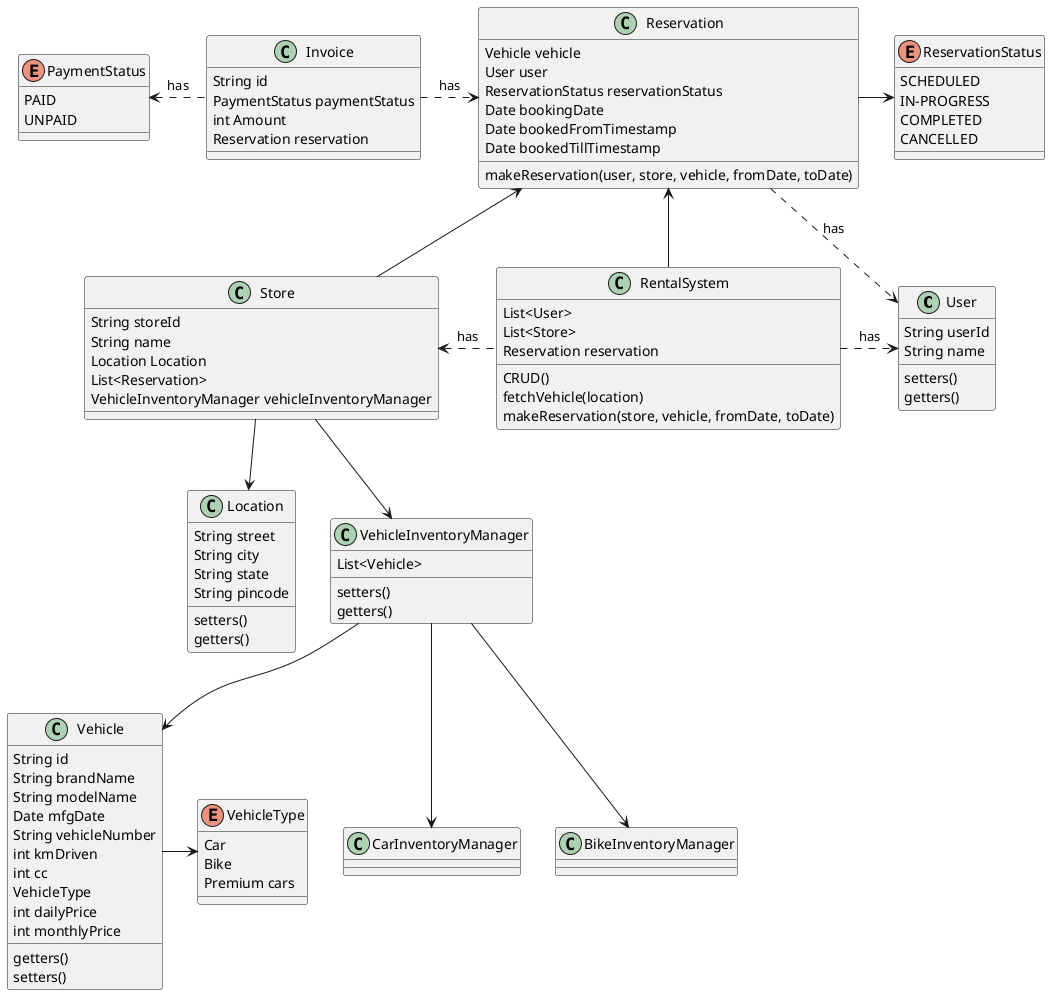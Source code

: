 @startuml

class User {
    String userId 
    String name 
    setters()
    getters()
}
class Vehicle {
    String id 
    String brandName
    String modelName
    Date mfgDate
    String vehicleNumber
    int kmDriven
    int cc
    VehicleType
    int dailyPrice
    int monthlyPrice

    getters()
    setters()
}

enum VehicleType {
    Car
    Bike
    Premium cars
}
class Store {
    String storeId 
    String name
    Location Location
    List<Reservation>
    VehicleInventoryManager vehicleInventoryManager
}
class Location {
    String street
    String city
    String state 
    String pincode 

    setters()
    getters()
}

class VehicleInventoryManager {
    List<Vehicle>

    setters()
    getters()
}

class Invoice {
    String id 
    PaymentStatus paymentStatus
    int Amount
    Reservation reservation

}

enum PaymentStatus {
    PAID
    UNPAID 
}

class CarInventoryManager
class BikeInventoryManager



class RentalSystem {
    List<User>
    List<Store>
    Reservation reservation 

    CRUD()
    fetchVehicle(location)
    makeReservation(store, vehicle, fromDate, toDate)
    
}

class Reservation {
    Vehicle vehicle
    User user
    ReservationStatus reservationStatus
    Date bookingDate
    Date bookedFromTimestamp
    Date bookedTillTimestamp


    makeReservation(user, store, vehicle, fromDate, toDate)
}

enum ReservationStatus {
    SCHEDULED
    IN-PROGRESS
    COMPLETED
    CANCELLED
}

RentalSystem .> User : has
Reservation ..> User : has
Store <. RentalSystem : has
Store --> Location
Store --> VehicleInventoryManager
Reservation <-- RentalSystem

Reservation -> ReservationStatus
Vehicle -> VehicleType

Reservation <-- Store
VehicleInventoryManager --> Vehicle

VehicleInventoryManager --> CarInventoryManager
VehicleInventoryManager --> BikeInventoryManager

Invoice .> Reservation : has
PaymentStatus <. Invoice : has


@enduml 